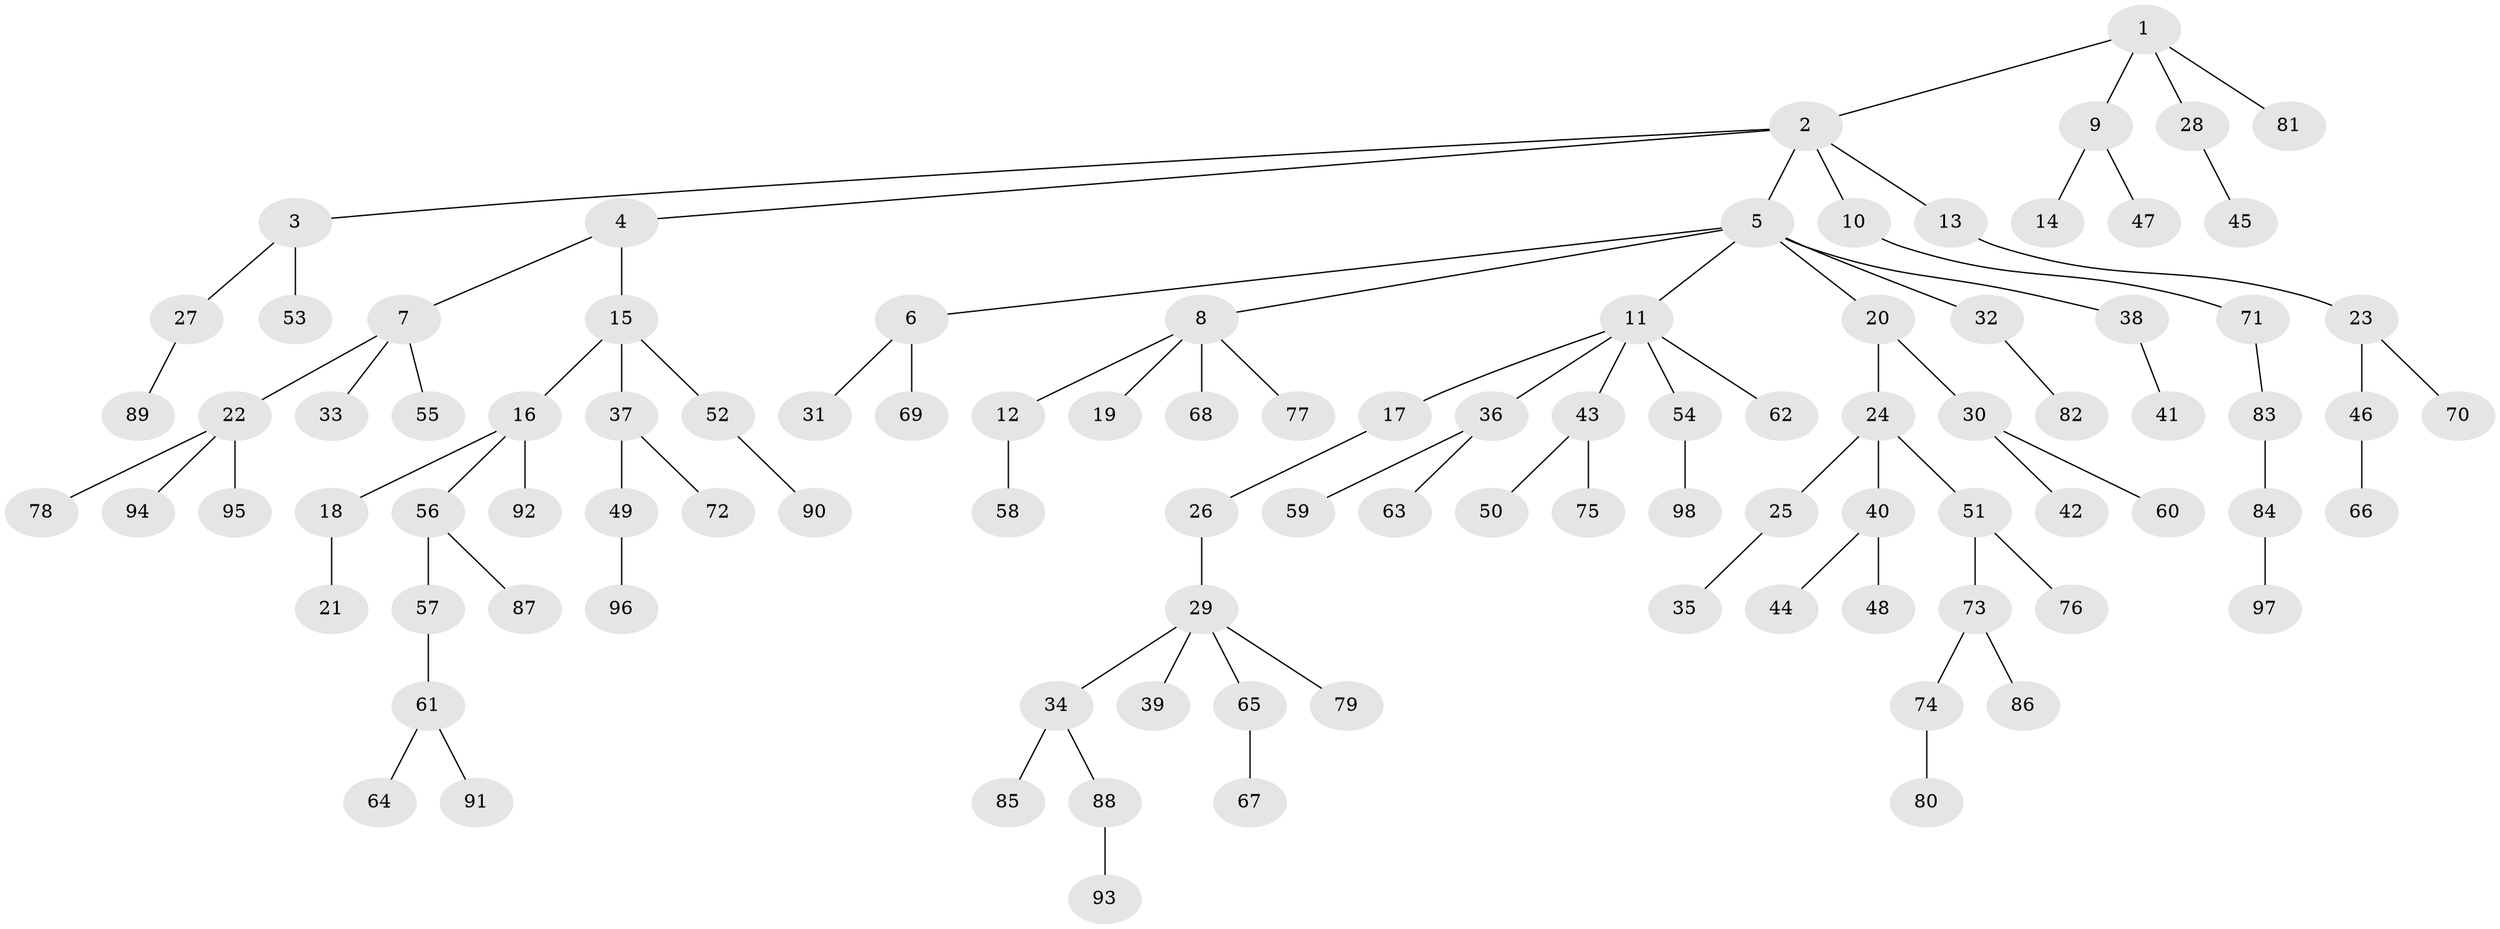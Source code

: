 // coarse degree distribution, {6: 0.0625, 4: 0.09375, 1: 0.5625, 3: 0.0625, 2: 0.21875}
// Generated by graph-tools (version 1.1) at 2025/37/03/04/25 23:37:23]
// undirected, 98 vertices, 97 edges
graph export_dot {
  node [color=gray90,style=filled];
  1;
  2;
  3;
  4;
  5;
  6;
  7;
  8;
  9;
  10;
  11;
  12;
  13;
  14;
  15;
  16;
  17;
  18;
  19;
  20;
  21;
  22;
  23;
  24;
  25;
  26;
  27;
  28;
  29;
  30;
  31;
  32;
  33;
  34;
  35;
  36;
  37;
  38;
  39;
  40;
  41;
  42;
  43;
  44;
  45;
  46;
  47;
  48;
  49;
  50;
  51;
  52;
  53;
  54;
  55;
  56;
  57;
  58;
  59;
  60;
  61;
  62;
  63;
  64;
  65;
  66;
  67;
  68;
  69;
  70;
  71;
  72;
  73;
  74;
  75;
  76;
  77;
  78;
  79;
  80;
  81;
  82;
  83;
  84;
  85;
  86;
  87;
  88;
  89;
  90;
  91;
  92;
  93;
  94;
  95;
  96;
  97;
  98;
  1 -- 2;
  1 -- 9;
  1 -- 28;
  1 -- 81;
  2 -- 3;
  2 -- 4;
  2 -- 5;
  2 -- 10;
  2 -- 13;
  3 -- 27;
  3 -- 53;
  4 -- 7;
  4 -- 15;
  5 -- 6;
  5 -- 8;
  5 -- 11;
  5 -- 20;
  5 -- 32;
  5 -- 38;
  6 -- 31;
  6 -- 69;
  7 -- 22;
  7 -- 33;
  7 -- 55;
  8 -- 12;
  8 -- 19;
  8 -- 68;
  8 -- 77;
  9 -- 14;
  9 -- 47;
  10 -- 71;
  11 -- 17;
  11 -- 36;
  11 -- 43;
  11 -- 54;
  11 -- 62;
  12 -- 58;
  13 -- 23;
  15 -- 16;
  15 -- 37;
  15 -- 52;
  16 -- 18;
  16 -- 56;
  16 -- 92;
  17 -- 26;
  18 -- 21;
  20 -- 24;
  20 -- 30;
  22 -- 78;
  22 -- 94;
  22 -- 95;
  23 -- 46;
  23 -- 70;
  24 -- 25;
  24 -- 40;
  24 -- 51;
  25 -- 35;
  26 -- 29;
  27 -- 89;
  28 -- 45;
  29 -- 34;
  29 -- 39;
  29 -- 65;
  29 -- 79;
  30 -- 42;
  30 -- 60;
  32 -- 82;
  34 -- 85;
  34 -- 88;
  36 -- 59;
  36 -- 63;
  37 -- 49;
  37 -- 72;
  38 -- 41;
  40 -- 44;
  40 -- 48;
  43 -- 50;
  43 -- 75;
  46 -- 66;
  49 -- 96;
  51 -- 73;
  51 -- 76;
  52 -- 90;
  54 -- 98;
  56 -- 57;
  56 -- 87;
  57 -- 61;
  61 -- 64;
  61 -- 91;
  65 -- 67;
  71 -- 83;
  73 -- 74;
  73 -- 86;
  74 -- 80;
  83 -- 84;
  84 -- 97;
  88 -- 93;
}
